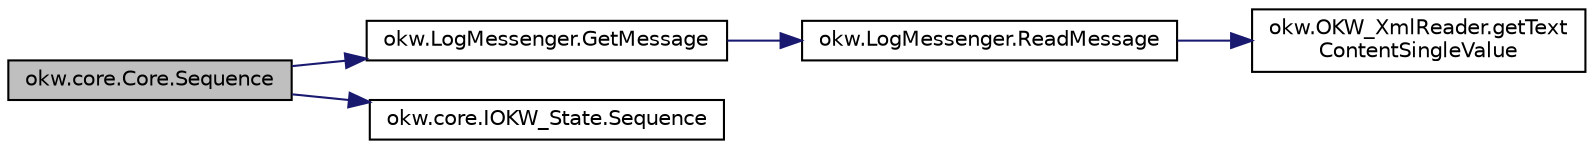 digraph "okw.core.Core.Sequence"
{
 // INTERACTIVE_SVG=YES
 // LATEX_PDF_SIZE
  edge [fontname="Helvetica",fontsize="10",labelfontname="Helvetica",labelfontsize="10"];
  node [fontname="Helvetica",fontsize="10",shape=record];
  rankdir="LR";
  Node2122 [label="okw.core.Core.Sequence",height=0.2,width=0.4,color="black", fillcolor="grey75", style="filled", fontcolor="black",tooltip="Ruft die Sequenz eines Fensters auf."];
  Node2122 -> Node2123 [color="midnightblue",fontsize="10",style="solid",fontname="Helvetica"];
  Node2123 [label="okw.LogMessenger.GetMessage",height=0.2,width=0.4,color="black", fillcolor="white", style="filled",URL="$classokw_1_1_log_messenger.html#af225d1f037d47b3b085175c09d78bdd2",tooltip="Holt die Log-Meldung für MethodeNmae/Textkey ohne weitere Parameter."];
  Node2123 -> Node2124 [color="midnightblue",fontsize="10",style="solid",fontname="Helvetica"];
  Node2124 [label="okw.LogMessenger.ReadMessage",height=0.2,width=0.4,color="black", fillcolor="white", style="filled",URL="$classokw_1_1_log_messenger.html#a530cd6ab82ec82a04206a2e976ec06e3",tooltip="Interne Kernfunktion holt die Log-Meldung mit Platzhaltern aus der XML-Datei."];
  Node2124 -> Node2125 [color="midnightblue",fontsize="10",style="solid",fontname="Helvetica"];
  Node2125 [label="okw.OKW_XmlReader.getText\lContentSingleValue",height=0.2,width=0.4,color="black", fillcolor="white", style="filled",URL="$classokw_1_1_o_k_w___xml_reader.html#ab920b5335a2e1429c14cc5f8e79f39eb",tooltip="Lies den TextContent eines Tag."];
  Node2122 -> Node2126 [color="midnightblue",fontsize="10",style="solid",fontname="Helvetica"];
  Node2126 [label="okw.core.IOKW_State.Sequence",height=0.2,width=0.4,color="black", fillcolor="white", style="filled",URL="$interfaceokw_1_1core_1_1_i_o_k_w___state.html#a33edc5c4d97bf7f4a35d75619985eac7",tooltip="Ruft die Sequenz eines Fensters auf."];
}
